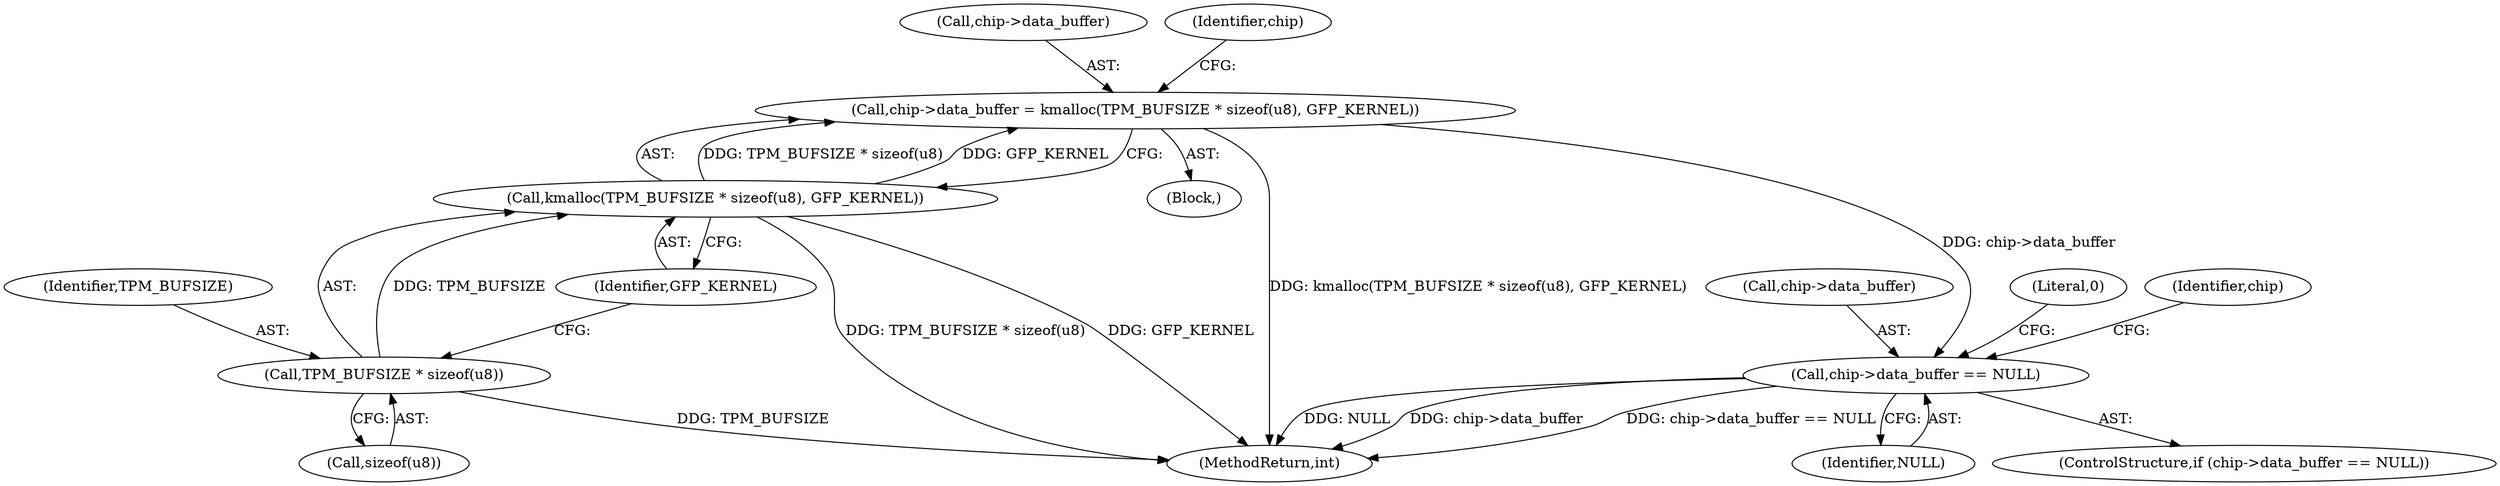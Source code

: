 digraph "0_linux_1309d7afbed112f0e8e90be9af975550caa0076b@pointer" {
"1000173" [label="(Call,chip->data_buffer == NULL)"];
"1000162" [label="(Call,chip->data_buffer = kmalloc(TPM_BUFSIZE * sizeof(u8), GFP_KERNEL))"];
"1000166" [label="(Call,kmalloc(TPM_BUFSIZE * sizeof(u8), GFP_KERNEL))"];
"1000167" [label="(Call,TPM_BUFSIZE * sizeof(u8))"];
"1000168" [label="(Identifier,TPM_BUFSIZE)"];
"1000163" [label="(Call,chip->data_buffer)"];
"1000175" [label="(Identifier,chip)"];
"1000103" [label="(Block,)"];
"1000166" [label="(Call,kmalloc(TPM_BUFSIZE * sizeof(u8), GFP_KERNEL))"];
"1000173" [label="(Call,chip->data_buffer == NULL)"];
"1000167" [label="(Call,TPM_BUFSIZE * sizeof(u8))"];
"1000180" [label="(Literal,0)"];
"1000171" [label="(Identifier,GFP_KERNEL)"];
"1000195" [label="(Identifier,chip)"];
"1000174" [label="(Call,chip->data_buffer)"];
"1000162" [label="(Call,chip->data_buffer = kmalloc(TPM_BUFSIZE * sizeof(u8), GFP_KERNEL))"];
"1000177" [label="(Identifier,NULL)"];
"1000172" [label="(ControlStructure,if (chip->data_buffer == NULL))"];
"1000205" [label="(MethodReturn,int)"];
"1000169" [label="(Call,sizeof(u8))"];
"1000173" -> "1000172"  [label="AST: "];
"1000173" -> "1000177"  [label="CFG: "];
"1000174" -> "1000173"  [label="AST: "];
"1000177" -> "1000173"  [label="AST: "];
"1000180" -> "1000173"  [label="CFG: "];
"1000195" -> "1000173"  [label="CFG: "];
"1000173" -> "1000205"  [label="DDG: chip->data_buffer == NULL"];
"1000173" -> "1000205"  [label="DDG: NULL"];
"1000173" -> "1000205"  [label="DDG: chip->data_buffer"];
"1000162" -> "1000173"  [label="DDG: chip->data_buffer"];
"1000162" -> "1000103"  [label="AST: "];
"1000162" -> "1000166"  [label="CFG: "];
"1000163" -> "1000162"  [label="AST: "];
"1000166" -> "1000162"  [label="AST: "];
"1000175" -> "1000162"  [label="CFG: "];
"1000162" -> "1000205"  [label="DDG: kmalloc(TPM_BUFSIZE * sizeof(u8), GFP_KERNEL)"];
"1000166" -> "1000162"  [label="DDG: TPM_BUFSIZE * sizeof(u8)"];
"1000166" -> "1000162"  [label="DDG: GFP_KERNEL"];
"1000166" -> "1000171"  [label="CFG: "];
"1000167" -> "1000166"  [label="AST: "];
"1000171" -> "1000166"  [label="AST: "];
"1000166" -> "1000205"  [label="DDG: TPM_BUFSIZE * sizeof(u8)"];
"1000166" -> "1000205"  [label="DDG: GFP_KERNEL"];
"1000167" -> "1000166"  [label="DDG: TPM_BUFSIZE"];
"1000167" -> "1000169"  [label="CFG: "];
"1000168" -> "1000167"  [label="AST: "];
"1000169" -> "1000167"  [label="AST: "];
"1000171" -> "1000167"  [label="CFG: "];
"1000167" -> "1000205"  [label="DDG: TPM_BUFSIZE"];
}
